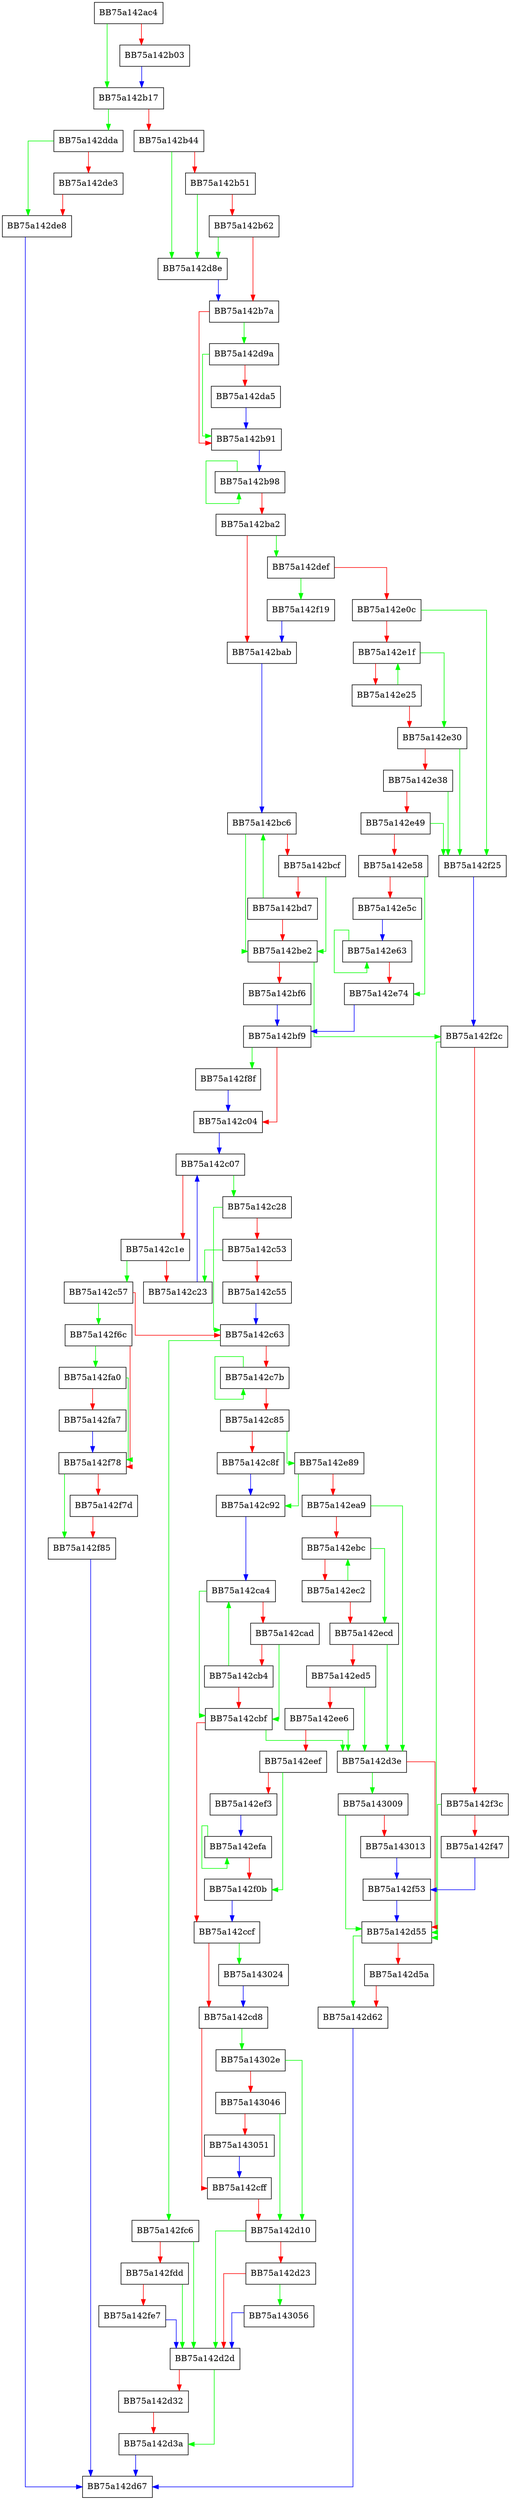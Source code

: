 digraph AnalyzePath {
  node [shape="box"];
  graph [splines=ortho];
  BB75a142ac4 -> BB75a142b17 [color="green"];
  BB75a142ac4 -> BB75a142b03 [color="red"];
  BB75a142b03 -> BB75a142b17 [color="blue"];
  BB75a142b17 -> BB75a142dda [color="green"];
  BB75a142b17 -> BB75a142b44 [color="red"];
  BB75a142b44 -> BB75a142d8e [color="green"];
  BB75a142b44 -> BB75a142b51 [color="red"];
  BB75a142b51 -> BB75a142d8e [color="green"];
  BB75a142b51 -> BB75a142b62 [color="red"];
  BB75a142b62 -> BB75a142d8e [color="green"];
  BB75a142b62 -> BB75a142b7a [color="red"];
  BB75a142b7a -> BB75a142d9a [color="green"];
  BB75a142b7a -> BB75a142b91 [color="red"];
  BB75a142b91 -> BB75a142b98 [color="blue"];
  BB75a142b98 -> BB75a142b98 [color="green"];
  BB75a142b98 -> BB75a142ba2 [color="red"];
  BB75a142ba2 -> BB75a142def [color="green"];
  BB75a142ba2 -> BB75a142bab [color="red"];
  BB75a142bab -> BB75a142bc6 [color="blue"];
  BB75a142bc6 -> BB75a142be2 [color="green"];
  BB75a142bc6 -> BB75a142bcf [color="red"];
  BB75a142bcf -> BB75a142be2 [color="green"];
  BB75a142bcf -> BB75a142bd7 [color="red"];
  BB75a142bd7 -> BB75a142bc6 [color="green"];
  BB75a142bd7 -> BB75a142be2 [color="red"];
  BB75a142be2 -> BB75a142f2c [color="green"];
  BB75a142be2 -> BB75a142bf6 [color="red"];
  BB75a142bf6 -> BB75a142bf9 [color="blue"];
  BB75a142bf9 -> BB75a142f8f [color="green"];
  BB75a142bf9 -> BB75a142c04 [color="red"];
  BB75a142c04 -> BB75a142c07 [color="blue"];
  BB75a142c07 -> BB75a142c28 [color="green"];
  BB75a142c07 -> BB75a142c1e [color="red"];
  BB75a142c1e -> BB75a142c57 [color="green"];
  BB75a142c1e -> BB75a142c23 [color="red"];
  BB75a142c23 -> BB75a142c07 [color="blue"];
  BB75a142c28 -> BB75a142c63 [color="green"];
  BB75a142c28 -> BB75a142c53 [color="red"];
  BB75a142c53 -> BB75a142c23 [color="green"];
  BB75a142c53 -> BB75a142c55 [color="red"];
  BB75a142c55 -> BB75a142c63 [color="blue"];
  BB75a142c57 -> BB75a142f6c [color="green"];
  BB75a142c57 -> BB75a142c63 [color="red"];
  BB75a142c63 -> BB75a142fc6 [color="green"];
  BB75a142c63 -> BB75a142c7b [color="red"];
  BB75a142c7b -> BB75a142c7b [color="green"];
  BB75a142c7b -> BB75a142c85 [color="red"];
  BB75a142c85 -> BB75a142e89 [color="green"];
  BB75a142c85 -> BB75a142c8f [color="red"];
  BB75a142c8f -> BB75a142c92 [color="blue"];
  BB75a142c92 -> BB75a142ca4 [color="blue"];
  BB75a142ca4 -> BB75a142cbf [color="green"];
  BB75a142ca4 -> BB75a142cad [color="red"];
  BB75a142cad -> BB75a142cbf [color="green"];
  BB75a142cad -> BB75a142cb4 [color="red"];
  BB75a142cb4 -> BB75a142ca4 [color="green"];
  BB75a142cb4 -> BB75a142cbf [color="red"];
  BB75a142cbf -> BB75a142d3e [color="green"];
  BB75a142cbf -> BB75a142ccf [color="red"];
  BB75a142ccf -> BB75a143024 [color="green"];
  BB75a142ccf -> BB75a142cd8 [color="red"];
  BB75a142cd8 -> BB75a14302e [color="green"];
  BB75a142cd8 -> BB75a142cff [color="red"];
  BB75a142cff -> BB75a142d10 [color="red"];
  BB75a142d10 -> BB75a142d2d [color="green"];
  BB75a142d10 -> BB75a142d23 [color="red"];
  BB75a142d23 -> BB75a143056 [color="green"];
  BB75a142d23 -> BB75a142d2d [color="red"];
  BB75a142d2d -> BB75a142d3a [color="green"];
  BB75a142d2d -> BB75a142d32 [color="red"];
  BB75a142d32 -> BB75a142d3a [color="red"];
  BB75a142d3a -> BB75a142d67 [color="blue"];
  BB75a142d3e -> BB75a143009 [color="green"];
  BB75a142d3e -> BB75a142d55 [color="red"];
  BB75a142d55 -> BB75a142d62 [color="green"];
  BB75a142d55 -> BB75a142d5a [color="red"];
  BB75a142d5a -> BB75a142d62 [color="red"];
  BB75a142d62 -> BB75a142d67 [color="blue"];
  BB75a142d8e -> BB75a142b7a [color="blue"];
  BB75a142d9a -> BB75a142b91 [color="green"];
  BB75a142d9a -> BB75a142da5 [color="red"];
  BB75a142da5 -> BB75a142b91 [color="blue"];
  BB75a142dda -> BB75a142de8 [color="green"];
  BB75a142dda -> BB75a142de3 [color="red"];
  BB75a142de3 -> BB75a142de8 [color="red"];
  BB75a142de8 -> BB75a142d67 [color="blue"];
  BB75a142def -> BB75a142f19 [color="green"];
  BB75a142def -> BB75a142e0c [color="red"];
  BB75a142e0c -> BB75a142f25 [color="green"];
  BB75a142e0c -> BB75a142e1f [color="red"];
  BB75a142e1f -> BB75a142e30 [color="green"];
  BB75a142e1f -> BB75a142e25 [color="red"];
  BB75a142e25 -> BB75a142e1f [color="green"];
  BB75a142e25 -> BB75a142e30 [color="red"];
  BB75a142e30 -> BB75a142f25 [color="green"];
  BB75a142e30 -> BB75a142e38 [color="red"];
  BB75a142e38 -> BB75a142f25 [color="green"];
  BB75a142e38 -> BB75a142e49 [color="red"];
  BB75a142e49 -> BB75a142f25 [color="green"];
  BB75a142e49 -> BB75a142e58 [color="red"];
  BB75a142e58 -> BB75a142e74 [color="green"];
  BB75a142e58 -> BB75a142e5c [color="red"];
  BB75a142e5c -> BB75a142e63 [color="blue"];
  BB75a142e63 -> BB75a142e63 [color="green"];
  BB75a142e63 -> BB75a142e74 [color="red"];
  BB75a142e74 -> BB75a142bf9 [color="blue"];
  BB75a142e89 -> BB75a142c92 [color="green"];
  BB75a142e89 -> BB75a142ea9 [color="red"];
  BB75a142ea9 -> BB75a142d3e [color="green"];
  BB75a142ea9 -> BB75a142ebc [color="red"];
  BB75a142ebc -> BB75a142ecd [color="green"];
  BB75a142ebc -> BB75a142ec2 [color="red"];
  BB75a142ec2 -> BB75a142ebc [color="green"];
  BB75a142ec2 -> BB75a142ecd [color="red"];
  BB75a142ecd -> BB75a142d3e [color="green"];
  BB75a142ecd -> BB75a142ed5 [color="red"];
  BB75a142ed5 -> BB75a142d3e [color="green"];
  BB75a142ed5 -> BB75a142ee6 [color="red"];
  BB75a142ee6 -> BB75a142d3e [color="green"];
  BB75a142ee6 -> BB75a142eef [color="red"];
  BB75a142eef -> BB75a142f0b [color="green"];
  BB75a142eef -> BB75a142ef3 [color="red"];
  BB75a142ef3 -> BB75a142efa [color="blue"];
  BB75a142efa -> BB75a142efa [color="green"];
  BB75a142efa -> BB75a142f0b [color="red"];
  BB75a142f0b -> BB75a142ccf [color="blue"];
  BB75a142f19 -> BB75a142bab [color="blue"];
  BB75a142f25 -> BB75a142f2c [color="blue"];
  BB75a142f2c -> BB75a142d55 [color="green"];
  BB75a142f2c -> BB75a142f3c [color="red"];
  BB75a142f3c -> BB75a142d55 [color="green"];
  BB75a142f3c -> BB75a142f47 [color="red"];
  BB75a142f47 -> BB75a142f53 [color="blue"];
  BB75a142f53 -> BB75a142d55 [color="blue"];
  BB75a142f6c -> BB75a142fa0 [color="green"];
  BB75a142f6c -> BB75a142f78 [color="red"];
  BB75a142f78 -> BB75a142f85 [color="green"];
  BB75a142f78 -> BB75a142f7d [color="red"];
  BB75a142f7d -> BB75a142f85 [color="red"];
  BB75a142f85 -> BB75a142d67 [color="blue"];
  BB75a142f8f -> BB75a142c04 [color="blue"];
  BB75a142fa0 -> BB75a142f78 [color="green"];
  BB75a142fa0 -> BB75a142fa7 [color="red"];
  BB75a142fa7 -> BB75a142f78 [color="blue"];
  BB75a142fc6 -> BB75a142d2d [color="green"];
  BB75a142fc6 -> BB75a142fdd [color="red"];
  BB75a142fdd -> BB75a142d2d [color="green"];
  BB75a142fdd -> BB75a142fe7 [color="red"];
  BB75a142fe7 -> BB75a142d2d [color="blue"];
  BB75a143009 -> BB75a142d55 [color="green"];
  BB75a143009 -> BB75a143013 [color="red"];
  BB75a143013 -> BB75a142f53 [color="blue"];
  BB75a143024 -> BB75a142cd8 [color="blue"];
  BB75a14302e -> BB75a142d10 [color="green"];
  BB75a14302e -> BB75a143046 [color="red"];
  BB75a143046 -> BB75a142d10 [color="green"];
  BB75a143046 -> BB75a143051 [color="red"];
  BB75a143051 -> BB75a142cff [color="blue"];
  BB75a143056 -> BB75a142d2d [color="blue"];
}